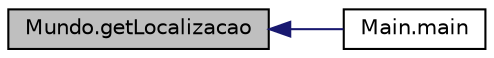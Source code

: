 digraph "Mundo.getLocalizacao"
{
  edge [fontname="Helvetica",fontsize="10",labelfontname="Helvetica",labelfontsize="10"];
  node [fontname="Helvetica",fontsize="10",shape=record];
  rankdir="LR";
  Node8 [label="Mundo.getLocalizacao",height=0.2,width=0.4,color="black", fillcolor="grey75", style="filled", fontcolor="black"];
  Node8 -> Node9 [dir="back",color="midnightblue",fontsize="10",style="solid"];
  Node9 [label="Main.main",height=0.2,width=0.4,color="black", fillcolor="white", style="filled",URL="$class_main.html#a54c9709d2de6897d6f13e9af08ef177f"];
}

